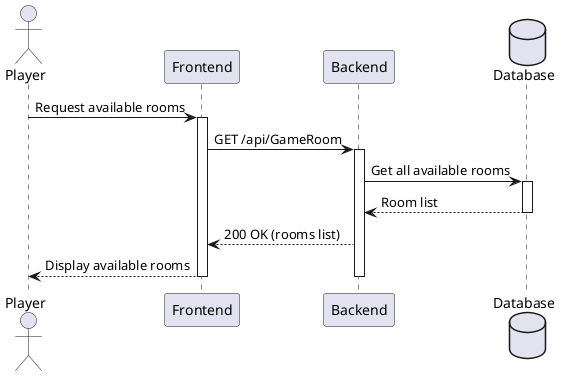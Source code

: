 @startuml ListAllAvailableRooms

actor "Player" as Player
participant "Frontend" as FE
participant "Backend" as API
database "Database" as DB

Player -> FE: Request available rooms
activate FE
FE -> API: GET /api/GameRoom
activate API
API -> DB: Get all available rooms
activate DB
DB --> API: Room list
deactivate DB
API --> FE: 200 OK (rooms list)
FE --> Player: Display available rooms
deactivate API
deactivate FE

@enduml